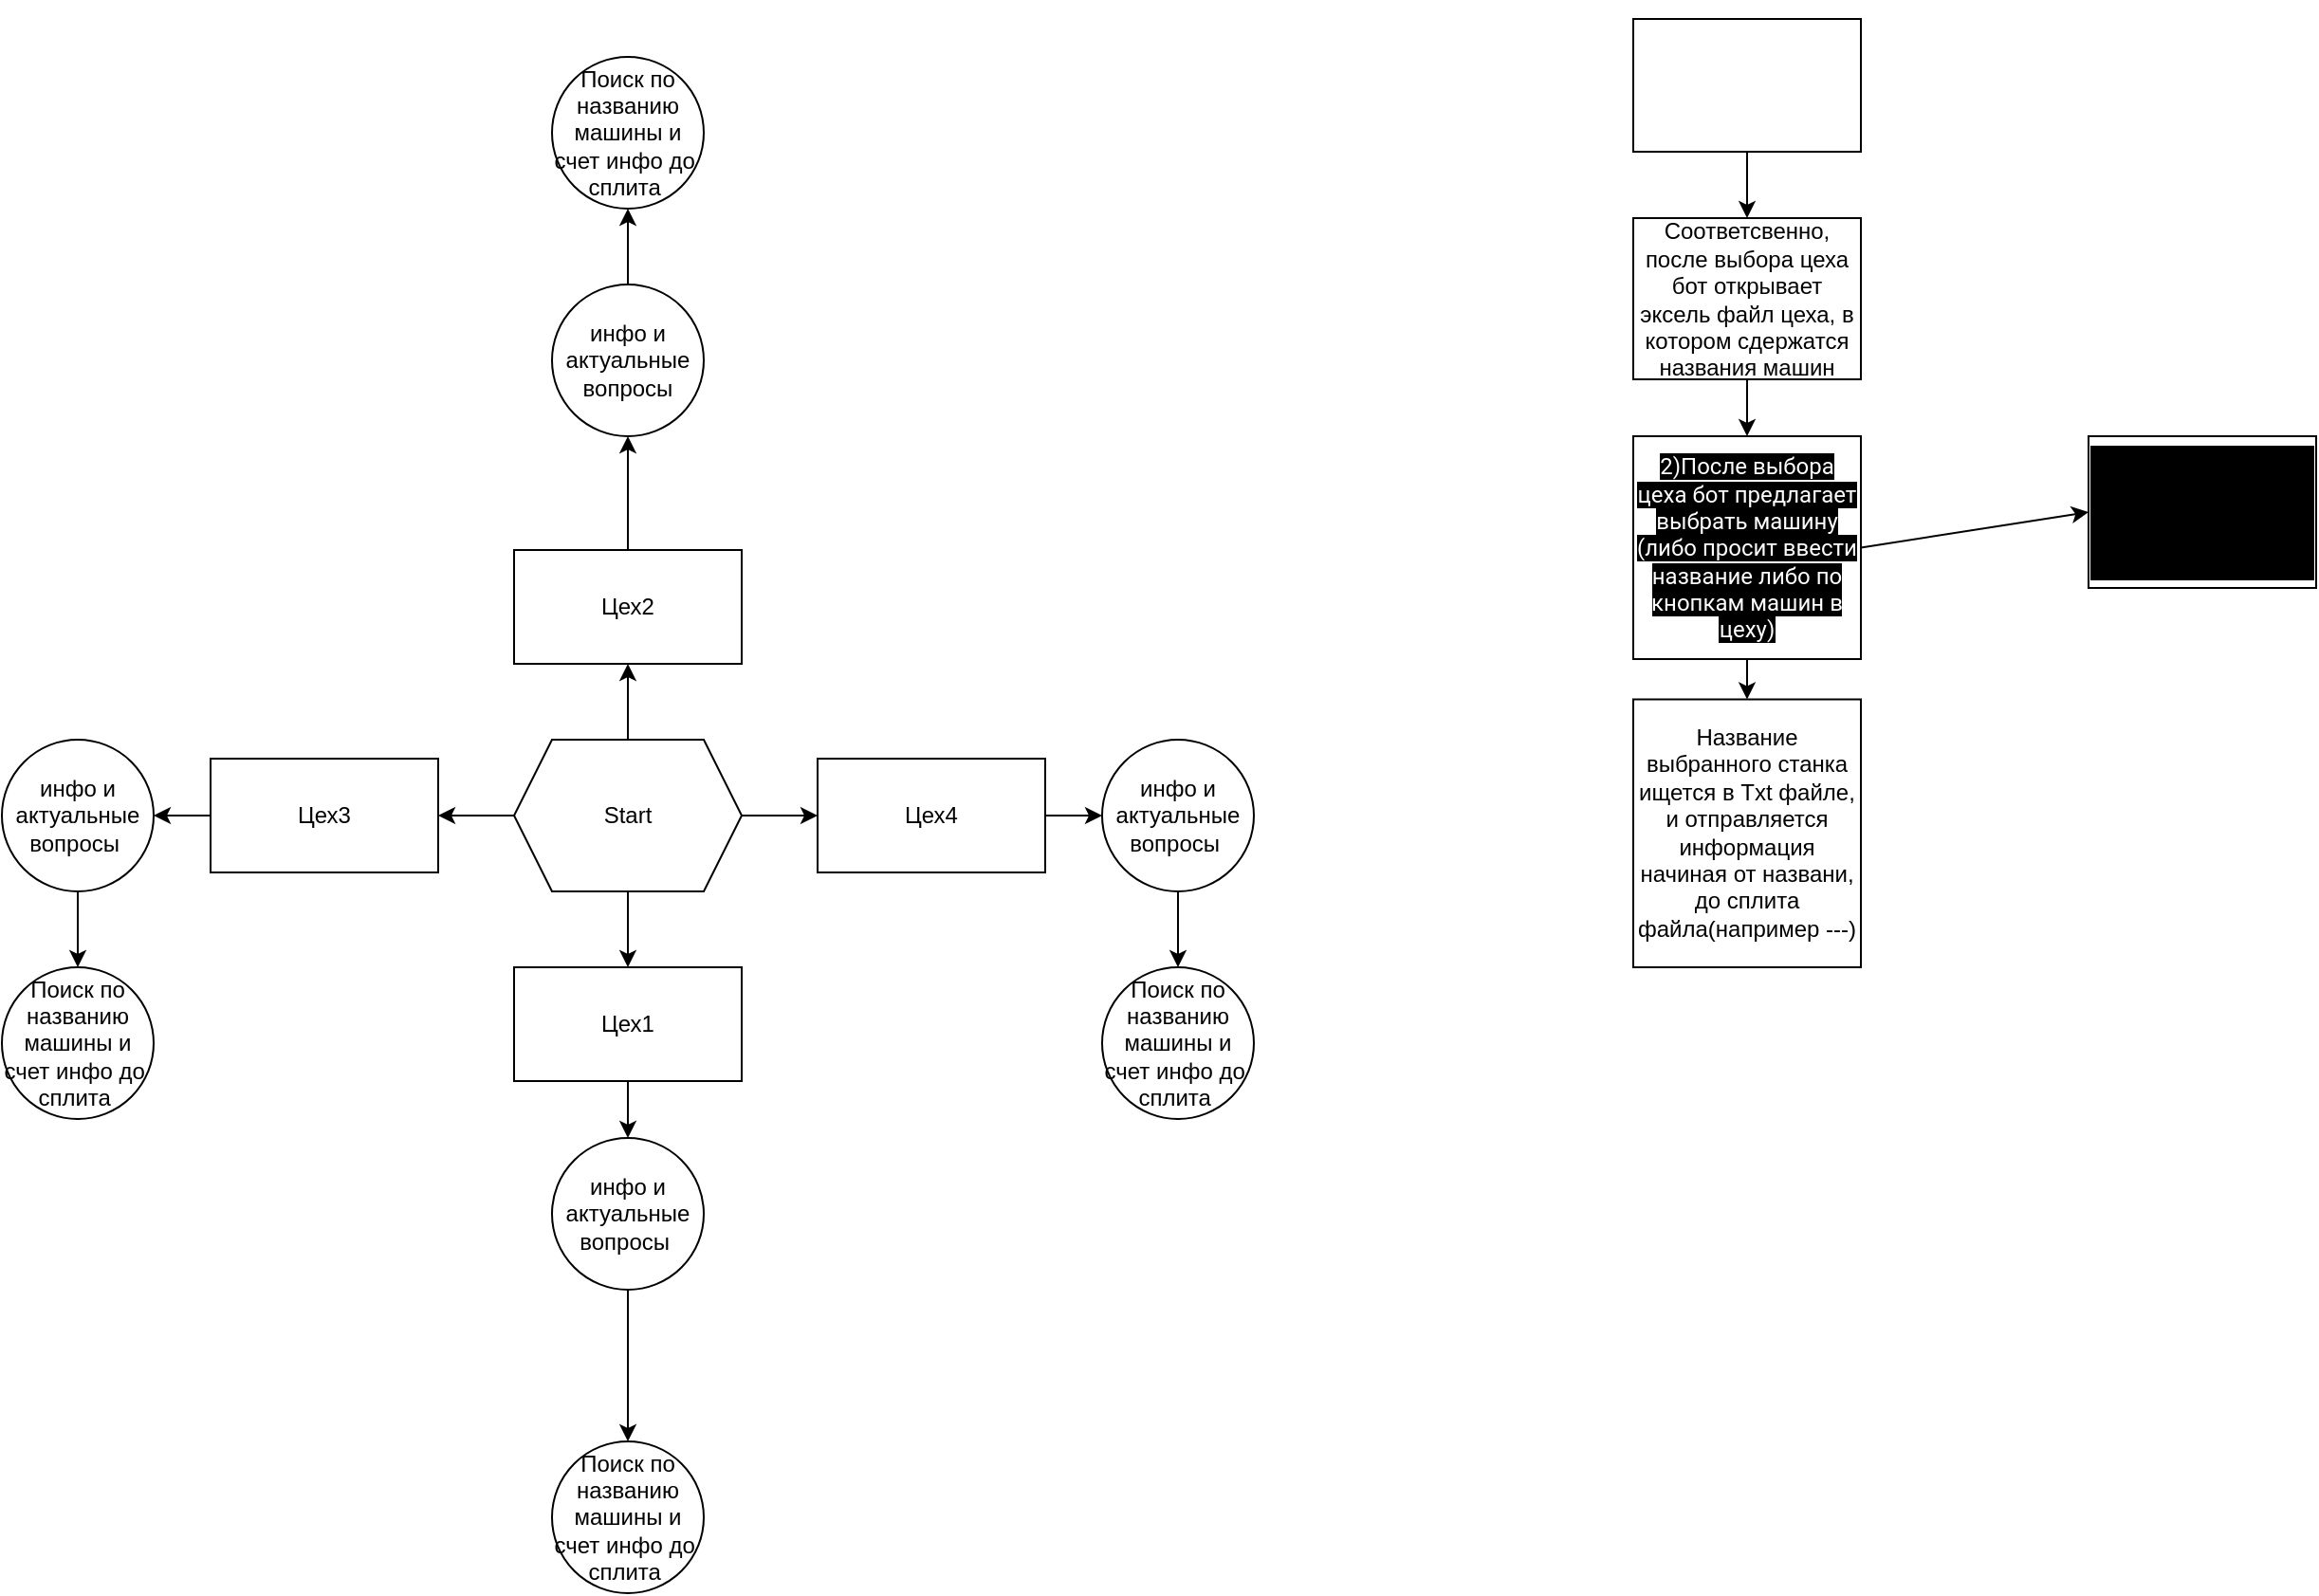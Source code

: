 <mxfile>
    <diagram id="_v2rxZCEBG3HCwobcezI" name="Page-1">
        <mxGraphModel dx="1689" dy="406" grid="1" gridSize="10" guides="1" tooltips="1" connect="1" arrows="1" fold="1" page="1" pageScale="1" pageWidth="850" pageHeight="1100" math="0" shadow="0">
            <root>
                <mxCell id="0"/>
                <mxCell id="1" parent="0"/>
                <mxCell id="4" value="" style="edgeStyle=none;html=1;" edge="1" parent="1" source="2" target="3">
                    <mxGeometry relative="1" as="geometry"/>
                </mxCell>
                <mxCell id="6" value="" style="edgeStyle=none;html=1;" edge="1" parent="1" source="2" target="5">
                    <mxGeometry relative="1" as="geometry"/>
                </mxCell>
                <mxCell id="8" value="" style="edgeStyle=none;html=1;" edge="1" parent="1" source="2" target="7">
                    <mxGeometry relative="1" as="geometry"/>
                </mxCell>
                <mxCell id="10" value="" style="edgeStyle=none;html=1;" edge="1" parent="1" source="2" target="9">
                    <mxGeometry relative="1" as="geometry"/>
                </mxCell>
                <mxCell id="2" value="Start" style="shape=hexagon;perimeter=hexagonPerimeter2;whiteSpace=wrap;html=1;fixedSize=1;" vertex="1" parent="1">
                    <mxGeometry x="-370" y="470" width="120" height="80" as="geometry"/>
                </mxCell>
                <mxCell id="19" value="" style="edgeStyle=none;html=1;" edge="1" parent="1" source="3" target="17">
                    <mxGeometry relative="1" as="geometry"/>
                </mxCell>
                <mxCell id="3" value="Цех1&lt;br&gt;" style="whiteSpace=wrap;html=1;" vertex="1" parent="1">
                    <mxGeometry x="-370" y="590" width="120" height="60" as="geometry"/>
                </mxCell>
                <mxCell id="15" value="" style="edgeStyle=none;html=1;" edge="1" parent="1" source="5" target="14">
                    <mxGeometry relative="1" as="geometry"/>
                </mxCell>
                <mxCell id="5" value="Цех2&lt;br&gt;" style="whiteSpace=wrap;html=1;" vertex="1" parent="1">
                    <mxGeometry x="-370" y="370" width="120" height="60" as="geometry"/>
                </mxCell>
                <mxCell id="21" value="" style="edgeStyle=none;html=1;" edge="1" parent="1" source="7" target="16">
                    <mxGeometry relative="1" as="geometry"/>
                </mxCell>
                <mxCell id="7" value="Цех3&lt;br&gt;" style="whiteSpace=wrap;html=1;" vertex="1" parent="1">
                    <mxGeometry x="-530" y="480" width="120" height="60" as="geometry"/>
                </mxCell>
                <mxCell id="20" value="" style="edgeStyle=none;html=1;" edge="1" parent="1" source="9" target="18">
                    <mxGeometry relative="1" as="geometry"/>
                </mxCell>
                <mxCell id="9" value="Цех4&lt;br&gt;" style="whiteSpace=wrap;html=1;" vertex="1" parent="1">
                    <mxGeometry x="-210" y="480" width="120" height="60" as="geometry"/>
                </mxCell>
                <mxCell id="33" value="" style="edgeStyle=none;html=1;" edge="1" parent="1" source="14" target="27">
                    <mxGeometry relative="1" as="geometry"/>
                </mxCell>
                <mxCell id="14" value="инфо и актуальные вопросы" style="ellipse;whiteSpace=wrap;html=1;" vertex="1" parent="1">
                    <mxGeometry x="-350" y="230" width="80" height="80" as="geometry"/>
                </mxCell>
                <mxCell id="31" value="" style="edgeStyle=none;html=1;" edge="1" parent="1" source="16" target="28">
                    <mxGeometry relative="1" as="geometry"/>
                </mxCell>
                <mxCell id="16" value="инфо и актуальные вопросы&amp;nbsp;&lt;br&gt;" style="ellipse;whiteSpace=wrap;html=1;" vertex="1" parent="1">
                    <mxGeometry x="-640" y="470" width="80" height="80" as="geometry"/>
                </mxCell>
                <mxCell id="25" value="" style="edgeStyle=none;html=1;" edge="1" parent="1" source="17" target="24">
                    <mxGeometry relative="1" as="geometry"/>
                </mxCell>
                <mxCell id="17" value="инфо и актуальные вопросы&amp;nbsp;&lt;br&gt;" style="ellipse;whiteSpace=wrap;html=1;" vertex="1" parent="1">
                    <mxGeometry x="-350" y="680" width="80" height="80" as="geometry"/>
                </mxCell>
                <mxCell id="30" value="" style="edgeStyle=none;html=1;" edge="1" parent="1" source="18" target="29">
                    <mxGeometry relative="1" as="geometry"/>
                </mxCell>
                <mxCell id="18" value="инфо и актуальные вопросы&amp;nbsp;&lt;br&gt;" style="ellipse;whiteSpace=wrap;html=1;" vertex="1" parent="1">
                    <mxGeometry x="-60" y="470" width="80" height="80" as="geometry"/>
                </mxCell>
                <mxCell id="24" value="Поиск по названию машины и счет инфо до&amp;nbsp; сплита&amp;nbsp;" style="ellipse;whiteSpace=wrap;html=1;" vertex="1" parent="1">
                    <mxGeometry x="-350" y="840" width="80" height="80" as="geometry"/>
                </mxCell>
                <mxCell id="27" value="Поиск по названию машины и счет инфо до&amp;nbsp; сплита&amp;nbsp;" style="ellipse;whiteSpace=wrap;html=1;" vertex="1" parent="1">
                    <mxGeometry x="-350" y="110" width="80" height="80" as="geometry"/>
                </mxCell>
                <mxCell id="28" value="Поиск по названию машины и счет инфо до&amp;nbsp; сплита&amp;nbsp;" style="ellipse;whiteSpace=wrap;html=1;" vertex="1" parent="1">
                    <mxGeometry x="-640" y="590" width="80" height="80" as="geometry"/>
                </mxCell>
                <mxCell id="29" value="Поиск по названию машины и счет инфо до&amp;nbsp; сплита&amp;nbsp;" style="ellipse;whiteSpace=wrap;html=1;" vertex="1" parent="1">
                    <mxGeometry x="-60" y="590" width="80" height="80" as="geometry"/>
                </mxCell>
                <mxCell id="43" value="" style="edgeStyle=none;html=1;fontSize=10;" edge="1" parent="1" source="40" target="42">
                    <mxGeometry relative="1" as="geometry"/>
                </mxCell>
                <mxCell id="40" value="&lt;div style=&quot;&quot;&gt;&lt;span style=&quot;font-size: 10px; background-color: rgb(0, 0, 0);&quot;&gt;&lt;br&gt;&lt;/span&gt;&lt;/div&gt;&lt;font style=&quot;font-size: 10px; background-color: rgb(0, 0, 0);&quot;&gt;&lt;div style=&quot;&quot;&gt;&lt;span style=&quot;color: rgb(255, 255, 255); font-family: Roboto, -apple-system, &amp;quot;apple color emoji&amp;quot;, BlinkMacSystemFont, &amp;quot;Segoe UI&amp;quot;, Roboto, Oxygen-Sans, Ubuntu, Cantarell, &amp;quot;Helvetica Neue&amp;quot;, sans-serif;&quot;&gt;Бот начинает с команды старт и сразу предлагает 4 кнопки по&lt;/span&gt;&lt;/div&gt;&lt;span style=&quot;color: rgb(255, 255, 255); font-family: Roboto, -apple-system, &amp;quot;apple color emoji&amp;quot;, BlinkMacSystemFont, &amp;quot;Segoe UI&amp;quot;, Roboto, Oxygen-Sans, Ubuntu, Cantarell, &amp;quot;Helvetica Neue&amp;quot;, sans-serif; font-style: normal; font-variant-ligatures: normal; font-variant-caps: normal; font-weight: 400; letter-spacing: normal; orphans: 2; text-indent: 0px; text-transform: none; widows: 2; word-spacing: 0px; -webkit-text-stroke-width: 0px; text-decoration-thickness: initial; text-decoration-style: initial; text-decoration-color: initial; float: none; display: inline !important;&quot;&gt;&lt;div style=&quot;&quot;&gt;выбору цеха(1 2 3 4 соответсвенно)&lt;/div&gt;&lt;/span&gt;&lt;/font&gt;&lt;div style=&quot;&quot;&gt;&lt;br&gt;&lt;/div&gt;" style="rounded=0;whiteSpace=wrap;html=1;align=center;" vertex="1" parent="1">
                    <mxGeometry x="220" y="90" width="120" height="70" as="geometry"/>
                </mxCell>
                <mxCell id="45" value="" style="edgeStyle=none;html=1;fontSize=10;" edge="1" parent="1" source="42" target="44">
                    <mxGeometry relative="1" as="geometry"/>
                </mxCell>
                <mxCell id="42" value="Соответсвенно, после выбора цеха бот открывает эксель файл цеха, в котором сдержатся названия машин" style="whiteSpace=wrap;html=1;rounded=0;align=center;" vertex="1" parent="1">
                    <mxGeometry x="220" y="195" width="120" height="85" as="geometry"/>
                </mxCell>
                <mxCell id="47" value="" style="edgeStyle=none;html=1;fontSize=12;" edge="1" parent="1" source="44" target="46">
                    <mxGeometry relative="1" as="geometry"/>
                </mxCell>
                <mxCell id="51" style="edgeStyle=none;html=1;exitX=1;exitY=0.5;exitDx=0;exitDy=0;entryX=0;entryY=0.5;entryDx=0;entryDy=0;fontSize=12;" edge="1" parent="1" source="44" target="48">
                    <mxGeometry relative="1" as="geometry"/>
                </mxCell>
                <mxCell id="44" value="&lt;span style=&quot;color: rgb(255, 255, 255); font-family: Roboto, -apple-system, &amp;quot;apple color emoji&amp;quot;, BlinkMacSystemFont, &amp;quot;Segoe UI&amp;quot;, Roboto, Oxygen-Sans, Ubuntu, Cantarell, &amp;quot;Helvetica Neue&amp;quot;, sans-serif; background-color: rgb(0, 0, 0);&quot;&gt;&lt;font style=&quot;font-size: 12px;&quot;&gt;2)После выбора цеха бот предлагает выбрать машину&lt;br&gt;(либо просит ввести название либо по кнопкам машин в цеху)&lt;/font&gt;&lt;/span&gt;" style="whiteSpace=wrap;html=1;rounded=0;align=center;" vertex="1" parent="1">
                    <mxGeometry x="220" y="310" width="120" height="117.5" as="geometry"/>
                </mxCell>
                <mxCell id="46" value="Название выбранного станка ищется в Txt файле, и отправляется информация начиная от названи, до сплита файла(например ---)&lt;br&gt;" style="whiteSpace=wrap;html=1;rounded=0;" vertex="1" parent="1">
                    <mxGeometry x="220" y="448.75" width="120" height="141.25" as="geometry"/>
                </mxCell>
                <mxCell id="48" value="Кнопка назад для возвращения к выбору цеха/машины в общем меню" style="rounded=0;whiteSpace=wrap;html=1;labelBackgroundColor=#000000;fontSize=12;" vertex="1" parent="1">
                    <mxGeometry x="460" y="310" width="120" height="80" as="geometry"/>
                </mxCell>
            </root>
        </mxGraphModel>
    </diagram>
</mxfile>